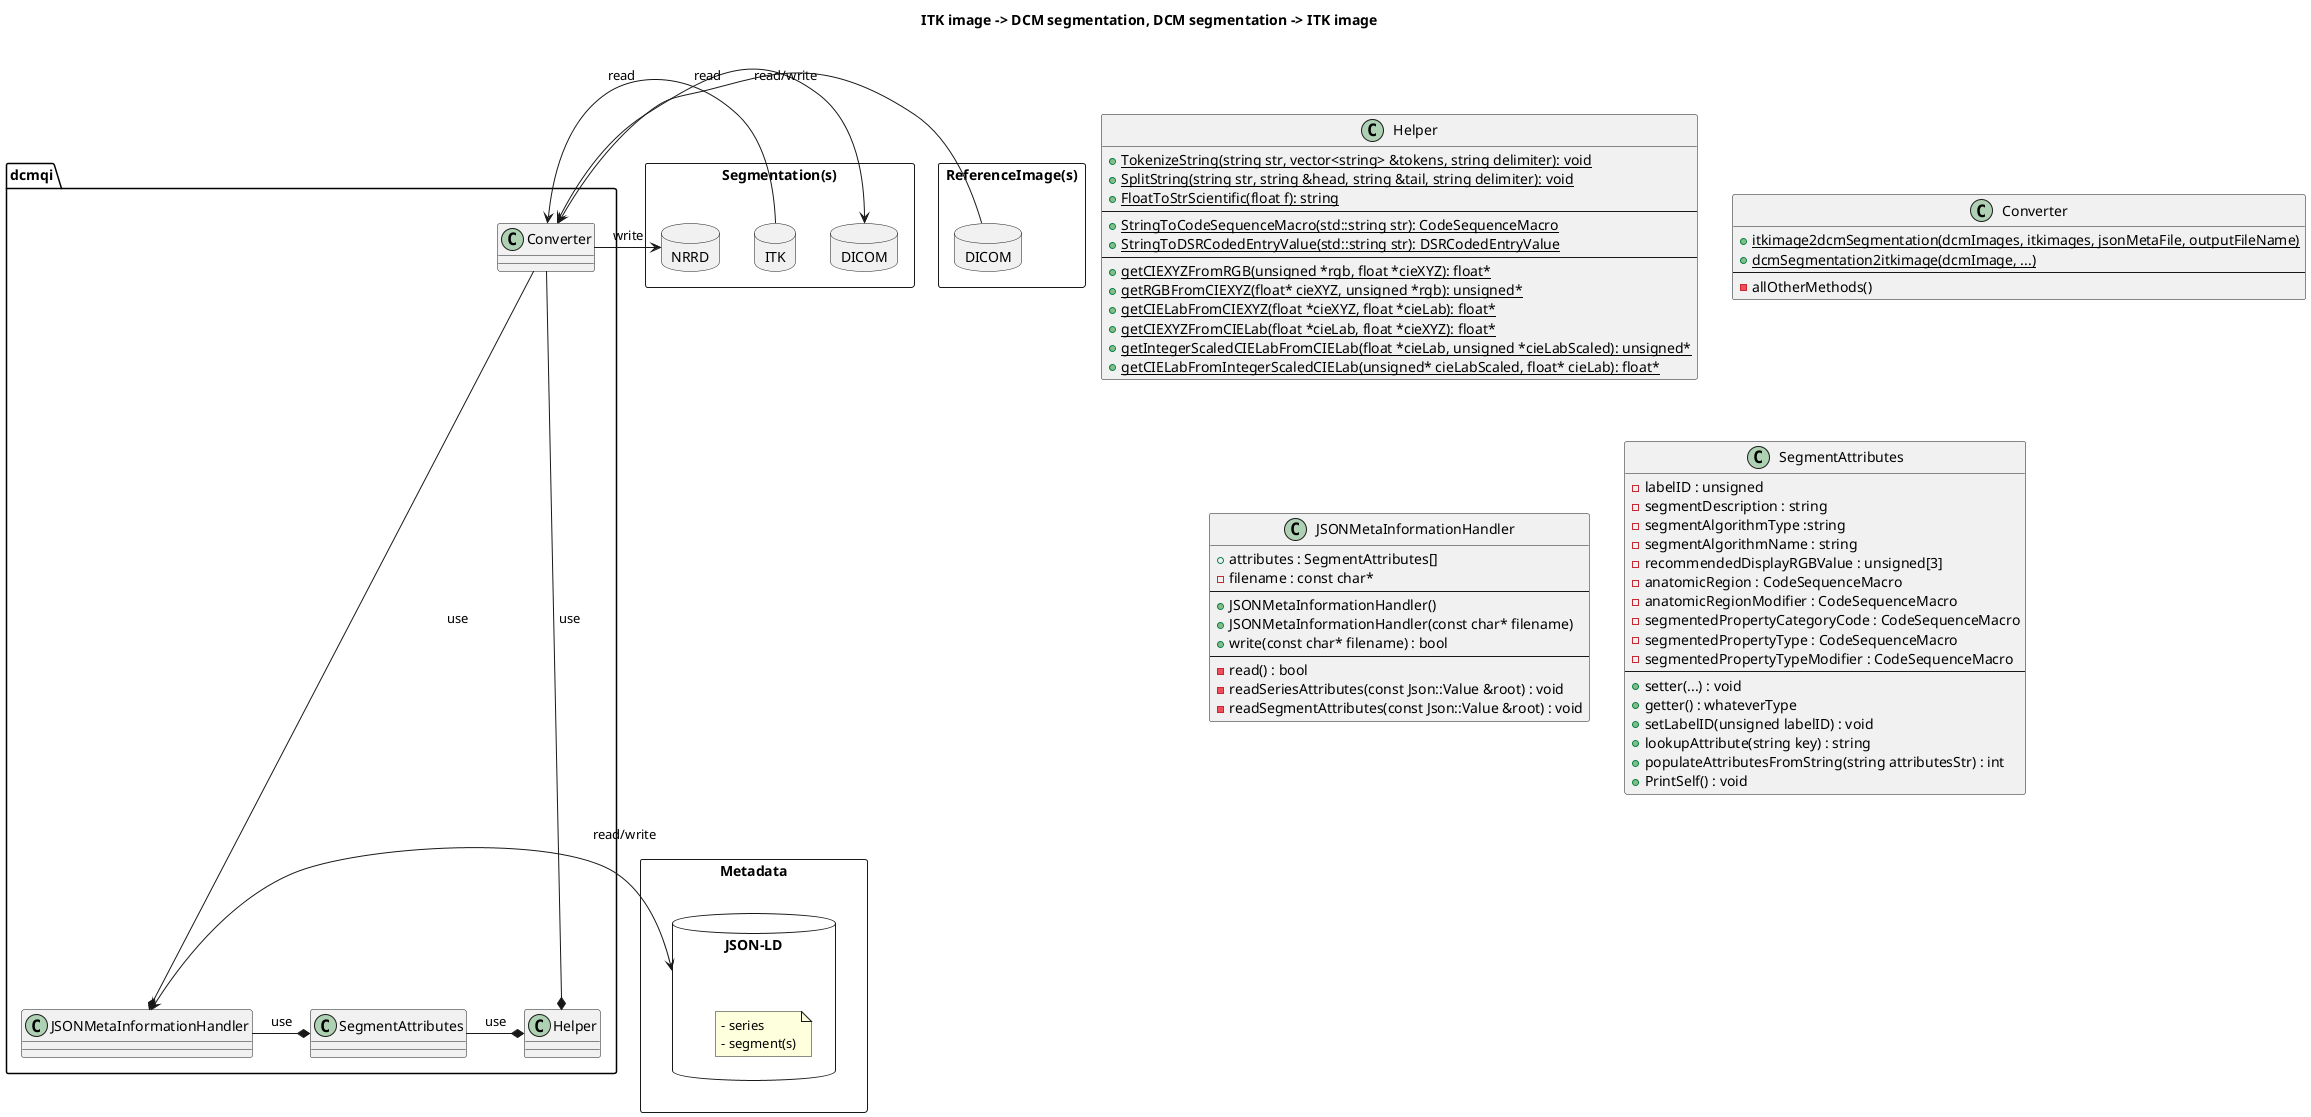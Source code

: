 @startuml

title ITK image -> DCM segmentation, DCM segmentation -> ITK image

package Metadata <<Rectangle>> {
    package JSON-LD as JSON <<Database>> {
        note as metaNote
          - series
          - segment(s)
        end note
    }
}

package Segmentation(s) <<Rectangle>>{
    package NRRD <<Database>> {
    }
    package ITK <<Database>> {
    }
    package DICOM <<Database>>{
    }
}

package ReferenceImage(s) as ReferenceImage <<Rectangle>> {
    package DICOM as DICOM1 <<Database>>{
    }
}

package dcmqi {

    Converter ---* JSONMetaInformationHandler: use
    Converter ---* Helper : use

    JSONMetaInformationHandler -* SegmentAttributes : use

    JSONMetaInformationHandler <-> JSON : read/write
    Converter <-> DICOM: read/write
    Converter <- DICOM1: read

    Converter <- ITK: read
    Converter -> NRRD: write

    SegmentAttributes -*  Helper : use
}

class Helper {
    + {static} TokenizeString(string str, vector<string> &tokens, string delimiter): void
    + {static} SplitString(string str, string &head, string &tail, string delimiter): void
    + {static} FloatToStrScientific(float f): string
---
    + {static} StringToCodeSequenceMacro(std::string str): CodeSequenceMacro
    + {static} StringToDSRCodedEntryValue(std::string str): DSRCodedEntryValue
---
    + {static} getCIEXYZFromRGB(unsigned *rgb, float *cieXYZ): float*
    + {static} getRGBFromCIEXYZ(float* cieXYZ, unsigned *rgb): unsigned*
    + {static} getCIELabFromCIEXYZ(float *cieXYZ, float *cieLab): float*
    + {static} getCIEXYZFromCIELab(float *cieLab, float *cieXYZ): float*
    + {static} getIntegerScaledCIELabFromCIELab(float *cieLab, unsigned *cieLabScaled): unsigned*
    + {static} getCIELabFromIntegerScaledCIELab(unsigned* cieLabScaled, float* cieLab): float*
}

class Converter {
    + {static} itkimage2dcmSegmentation(dcmImages, itkimages, jsonMetaFile, outputFileName)
    + {static} dcmSegmentation2itkimage(dcmImage, ...)
---
    - allOtherMethods()
}

class JSONMetaInformationHandler {
    + attributes : SegmentAttributes[]
    - filename : const char*
---
    + JSONMetaInformationHandler()
    + JSONMetaInformationHandler(const char* filename)
    + write(const char* filename) : bool
---
    - read() : bool
    - readSeriesAttributes(const Json::Value &root) : void
    - readSegmentAttributes(const Json::Value &root) : void
}

class SegmentAttributes {
    - labelID : unsigned
    - segmentDescription : string
    - segmentAlgorithmType :string
    - segmentAlgorithmName : string
    - recommendedDisplayRGBValue : unsigned[3]
    - anatomicRegion : CodeSequenceMacro
    - anatomicRegionModifier : CodeSequenceMacro
    - segmentedPropertyCategoryCode : CodeSequenceMacro
    - segmentedPropertyType : CodeSequenceMacro
    - segmentedPropertyTypeModifier : CodeSequenceMacro
---
    + setter(...) : void
    + getter() : whateverType
    + setLabelID(unsigned labelID) : void
    + lookupAttribute(string key) : string
    + populateAttributesFromString(string attributesStr) : int
    + PrintSelf() : void
}

@enduml